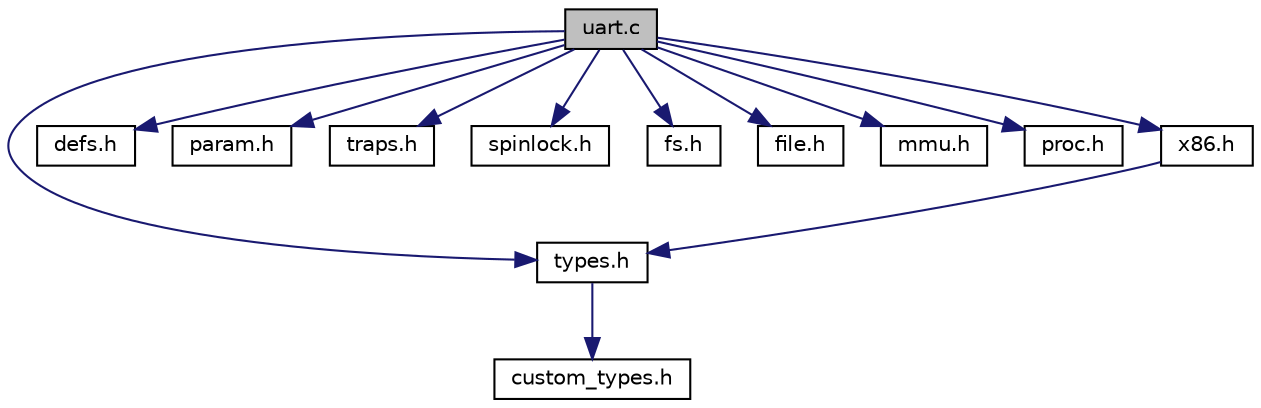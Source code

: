 digraph "uart.c"
{
  edge [fontname="Helvetica",fontsize="10",labelfontname="Helvetica",labelfontsize="10"];
  node [fontname="Helvetica",fontsize="10",shape=record];
  Node1 [label="uart.c",height=0.2,width=0.4,color="black", fillcolor="grey75", style="filled", fontcolor="black"];
  Node1 -> Node2 [color="midnightblue",fontsize="10",style="solid"];
  Node2 [label="types.h",height=0.2,width=0.4,color="black", fillcolor="white", style="filled",URL="$types_8h.html"];
  Node2 -> Node3 [color="midnightblue",fontsize="10",style="solid"];
  Node3 [label="custom_types.h",height=0.2,width=0.4,color="black", fillcolor="white", style="filled",URL="$custom__types_8h.html"];
  Node1 -> Node4 [color="midnightblue",fontsize="10",style="solid"];
  Node4 [label="defs.h",height=0.2,width=0.4,color="black", fillcolor="white", style="filled",URL="$defs_8h.html"];
  Node1 -> Node5 [color="midnightblue",fontsize="10",style="solid"];
  Node5 [label="param.h",height=0.2,width=0.4,color="black", fillcolor="white", style="filled",URL="$param_8h.html"];
  Node1 -> Node6 [color="midnightblue",fontsize="10",style="solid"];
  Node6 [label="traps.h",height=0.2,width=0.4,color="black", fillcolor="white", style="filled",URL="$traps_8h.html"];
  Node1 -> Node7 [color="midnightblue",fontsize="10",style="solid"];
  Node7 [label="spinlock.h",height=0.2,width=0.4,color="black", fillcolor="white", style="filled",URL="$spinlock_8h.html"];
  Node1 -> Node8 [color="midnightblue",fontsize="10",style="solid"];
  Node8 [label="fs.h",height=0.2,width=0.4,color="black", fillcolor="white", style="filled",URL="$fs_8h.html"];
  Node1 -> Node9 [color="midnightblue",fontsize="10",style="solid"];
  Node9 [label="file.h",height=0.2,width=0.4,color="black", fillcolor="white", style="filled",URL="$file_8h.html"];
  Node1 -> Node10 [color="midnightblue",fontsize="10",style="solid"];
  Node10 [label="mmu.h",height=0.2,width=0.4,color="black", fillcolor="white", style="filled",URL="$mmu_8h.html"];
  Node1 -> Node11 [color="midnightblue",fontsize="10",style="solid"];
  Node11 [label="proc.h",height=0.2,width=0.4,color="black", fillcolor="white", style="filled",URL="$proc_8h.html"];
  Node1 -> Node12 [color="midnightblue",fontsize="10",style="solid"];
  Node12 [label="x86.h",height=0.2,width=0.4,color="black", fillcolor="white", style="filled",URL="$x86_8h.html"];
  Node12 -> Node2 [color="midnightblue",fontsize="10",style="solid"];
}
